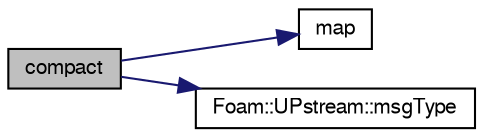 digraph "compact"
{
  bgcolor="transparent";
  edge [fontname="FreeSans",fontsize="10",labelfontname="FreeSans",labelfontsize="10"];
  node [fontname="FreeSans",fontsize="10",shape=record];
  rankdir="LR";
  Node22 [label="compact",height=0.2,width=0.4,color="black", fillcolor="grey75", style="filled", fontcolor="black"];
  Node22 -> Node23 [color="midnightblue",fontsize="10",style="solid",fontname="FreeSans"];
  Node23 [label="map",height=0.2,width=0.4,color="black",URL="$a22634.html#a6f719d71f56ee9f97626c13b322ea4fe",tooltip="Return reference to the parallel distribution map. "];
  Node22 -> Node24 [color="midnightblue",fontsize="10",style="solid",fontname="FreeSans"];
  Node24 [label="Foam::UPstream::msgType",height=0.2,width=0.4,color="black",URL="$a26270.html#ae5b8fe6652f6320aa6c7f5c44b6f01b7",tooltip="Message tag of standard messages. "];
}
